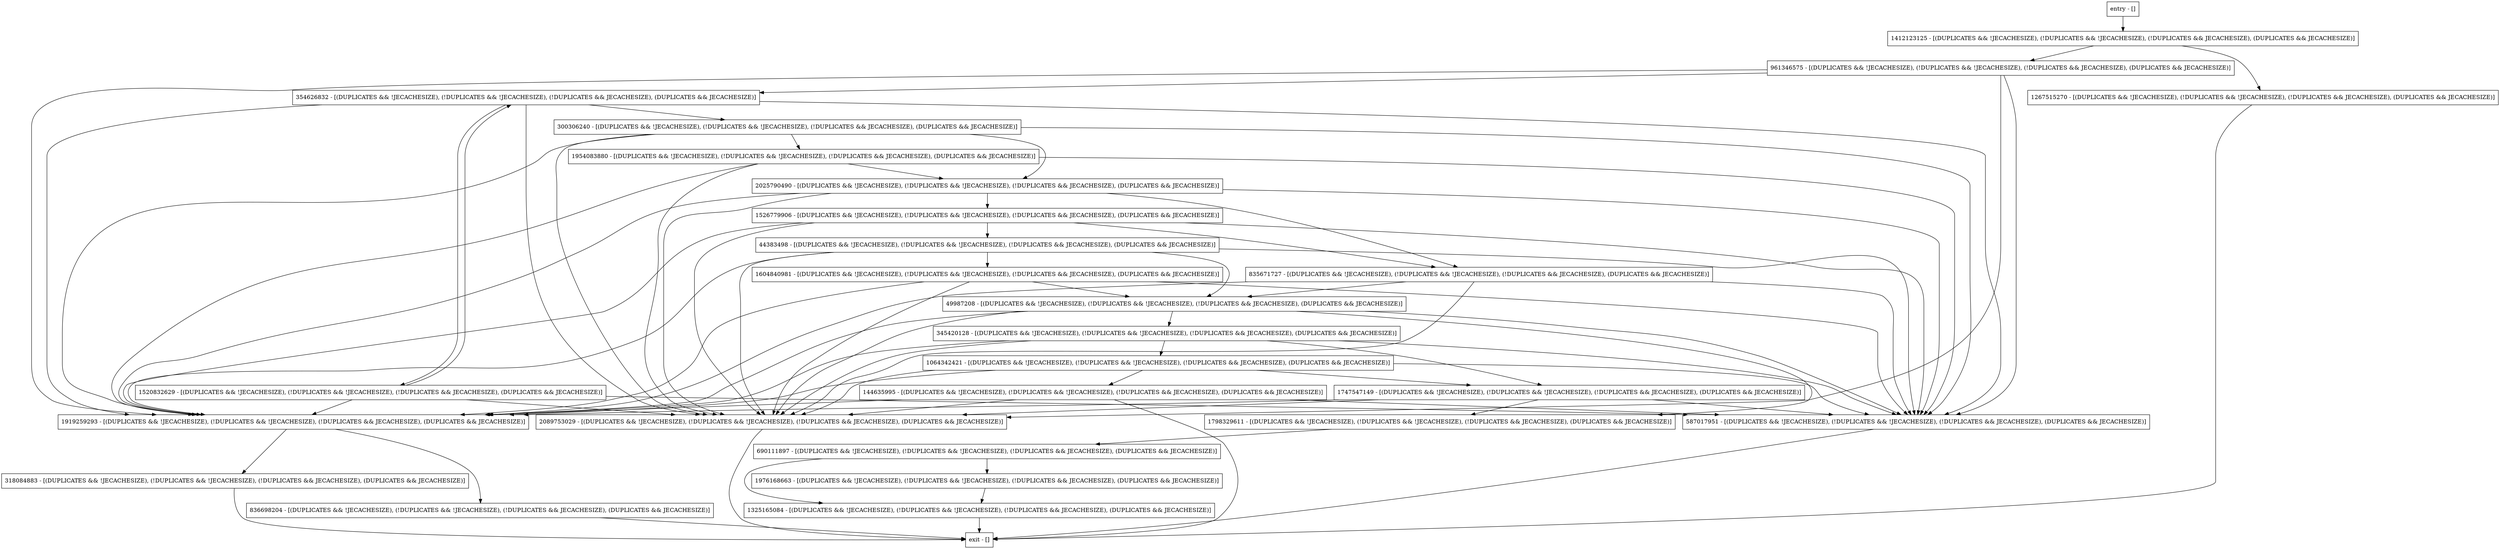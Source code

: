 digraph log {
node [shape=record];
300306240 [label="300306240 - [(DUPLICATES && !JECACHESIZE), (!DUPLICATES && !JECACHESIZE), (!DUPLICATES && JECACHESIZE), (DUPLICATES && JECACHESIZE)]"];
835671727 [label="835671727 - [(DUPLICATES && !JECACHESIZE), (!DUPLICATES && !JECACHESIZE), (!DUPLICATES && JECACHESIZE), (DUPLICATES && JECACHESIZE)]"];
1798329611 [label="1798329611 - [(DUPLICATES && !JECACHESIZE), (!DUPLICATES && !JECACHESIZE), (!DUPLICATES && JECACHESIZE), (DUPLICATES && JECACHESIZE)]"];
144635995 [label="144635995 - [(DUPLICATES && !JECACHESIZE), (!DUPLICATES && !JECACHESIZE), (!DUPLICATES && JECACHESIZE), (DUPLICATES && JECACHESIZE)]"];
1976168663 [label="1976168663 - [(DUPLICATES && !JECACHESIZE), (!DUPLICATES && !JECACHESIZE), (!DUPLICATES && JECACHESIZE), (DUPLICATES && JECACHESIZE)]"];
2089753029 [label="2089753029 - [(DUPLICATES && !JECACHESIZE), (!DUPLICATES && !JECACHESIZE), (!DUPLICATES && JECACHESIZE), (DUPLICATES && JECACHESIZE)]"];
318084883 [label="318084883 - [(DUPLICATES && !JECACHESIZE), (!DUPLICATES && !JECACHESIZE), (!DUPLICATES && JECACHESIZE), (DUPLICATES && JECACHESIZE)]"];
44383498 [label="44383498 - [(DUPLICATES && !JECACHESIZE), (!DUPLICATES && !JECACHESIZE), (!DUPLICATES && JECACHESIZE), (DUPLICATES && JECACHESIZE)]"];
690111897 [label="690111897 - [(DUPLICATES && !JECACHESIZE), (!DUPLICATES && !JECACHESIZE), (!DUPLICATES && JECACHESIZE), (DUPLICATES && JECACHESIZE)]"];
2025790490 [label="2025790490 - [(DUPLICATES && !JECACHESIZE), (!DUPLICATES && !JECACHESIZE), (!DUPLICATES && JECACHESIZE), (DUPLICATES && JECACHESIZE)]"];
1604840981 [label="1604840981 - [(DUPLICATES && !JECACHESIZE), (!DUPLICATES && !JECACHESIZE), (!DUPLICATES && JECACHESIZE), (DUPLICATES && JECACHESIZE)]"];
836698204 [label="836698204 - [(DUPLICATES && !JECACHESIZE), (!DUPLICATES && !JECACHESIZE), (!DUPLICATES && JECACHESIZE), (DUPLICATES && JECACHESIZE)]"];
1064342421 [label="1064342421 - [(DUPLICATES && !JECACHESIZE), (!DUPLICATES && !JECACHESIZE), (!DUPLICATES && JECACHESIZE), (DUPLICATES && JECACHESIZE)]"];
1325165084 [label="1325165084 - [(DUPLICATES && !JECACHESIZE), (!DUPLICATES && !JECACHESIZE), (!DUPLICATES && JECACHESIZE), (DUPLICATES && JECACHESIZE)]"];
345420128 [label="345420128 - [(DUPLICATES && !JECACHESIZE), (!DUPLICATES && !JECACHESIZE), (!DUPLICATES && JECACHESIZE), (DUPLICATES && JECACHESIZE)]"];
1267515270 [label="1267515270 - [(DUPLICATES && !JECACHESIZE), (!DUPLICATES && !JECACHESIZE), (!DUPLICATES && JECACHESIZE), (DUPLICATES && JECACHESIZE)]"];
587017951 [label="587017951 - [(DUPLICATES && !JECACHESIZE), (!DUPLICATES && !JECACHESIZE), (!DUPLICATES && JECACHESIZE), (DUPLICATES && JECACHESIZE)]"];
354626832 [label="354626832 - [(DUPLICATES && !JECACHESIZE), (!DUPLICATES && !JECACHESIZE), (!DUPLICATES && JECACHESIZE), (DUPLICATES && JECACHESIZE)]"];
1954083880 [label="1954083880 - [(DUPLICATES && !JECACHESIZE), (!DUPLICATES && !JECACHESIZE), (!DUPLICATES && JECACHESIZE), (DUPLICATES && JECACHESIZE)]"];
1526779906 [label="1526779906 - [(DUPLICATES && !JECACHESIZE), (!DUPLICATES && !JECACHESIZE), (!DUPLICATES && JECACHESIZE), (DUPLICATES && JECACHESIZE)]"];
entry [label="entry - []"];
exit [label="exit - []"];
49987208 [label="49987208 - [(DUPLICATES && !JECACHESIZE), (!DUPLICATES && !JECACHESIZE), (!DUPLICATES && JECACHESIZE), (DUPLICATES && JECACHESIZE)]"];
961346575 [label="961346575 - [(DUPLICATES && !JECACHESIZE), (!DUPLICATES && !JECACHESIZE), (!DUPLICATES && JECACHESIZE), (DUPLICATES && JECACHESIZE)]"];
1919259293 [label="1919259293 - [(DUPLICATES && !JECACHESIZE), (!DUPLICATES && !JECACHESIZE), (!DUPLICATES && JECACHESIZE), (DUPLICATES && JECACHESIZE)]"];
1412123125 [label="1412123125 - [(DUPLICATES && !JECACHESIZE), (!DUPLICATES && !JECACHESIZE), (!DUPLICATES && JECACHESIZE), (DUPLICATES && JECACHESIZE)]"];
1747547149 [label="1747547149 - [(DUPLICATES && !JECACHESIZE), (!DUPLICATES && !JECACHESIZE), (!DUPLICATES && JECACHESIZE), (DUPLICATES && JECACHESIZE)]"];
1520832629 [label="1520832629 - [(DUPLICATES && !JECACHESIZE), (!DUPLICATES && !JECACHESIZE), (!DUPLICATES && JECACHESIZE), (DUPLICATES && JECACHESIZE)]"];
entry;
exit;
300306240 -> 2025790490;
300306240 -> 1919259293;
300306240 -> 587017951;
300306240 -> 2089753029;
300306240 -> 1954083880;
835671727 -> 49987208;
835671727 -> 1919259293;
835671727 -> 587017951;
835671727 -> 2089753029;
1798329611 -> 690111897;
144635995 -> exit;
144635995 -> 1919259293;
144635995 -> 587017951;
144635995 -> 2089753029;
1976168663 -> 1325165084;
2089753029 -> exit;
318084883 -> exit;
44383498 -> 49987208;
44383498 -> 1919259293;
44383498 -> 1604840981;
44383498 -> 587017951;
44383498 -> 2089753029;
690111897 -> 1325165084;
690111897 -> 1976168663;
2025790490 -> 835671727;
2025790490 -> 1919259293;
2025790490 -> 587017951;
2025790490 -> 2089753029;
2025790490 -> 1526779906;
1604840981 -> 49987208;
1604840981 -> 1919259293;
1604840981 -> 587017951;
1604840981 -> 2089753029;
836698204 -> exit;
1064342421 -> 144635995;
1064342421 -> 1919259293;
1064342421 -> 1747547149;
1064342421 -> 587017951;
1064342421 -> 2089753029;
1325165084 -> exit;
345420128 -> 1919259293;
345420128 -> 1747547149;
345420128 -> 587017951;
345420128 -> 1064342421;
345420128 -> 2089753029;
1267515270 -> exit;
587017951 -> exit;
354626832 -> 300306240;
354626832 -> 1919259293;
354626832 -> 587017951;
354626832 -> 1520832629;
354626832 -> 2089753029;
1954083880 -> 2025790490;
1954083880 -> 1919259293;
1954083880 -> 587017951;
1954083880 -> 2089753029;
1526779906 -> 44383498;
1526779906 -> 835671727;
1526779906 -> 1919259293;
1526779906 -> 587017951;
1526779906 -> 2089753029;
entry -> 1412123125;
49987208 -> 1798329611;
49987208 -> 345420128;
49987208 -> 1919259293;
49987208 -> 587017951;
49987208 -> 2089753029;
961346575 -> 1919259293;
961346575 -> 354626832;
961346575 -> 587017951;
961346575 -> 2089753029;
1919259293 -> 836698204;
1919259293 -> 318084883;
1412123125 -> 961346575;
1412123125 -> 1267515270;
1747547149 -> 1798329611;
1747547149 -> 1919259293;
1747547149 -> 587017951;
1747547149 -> 2089753029;
1520832629 -> 1919259293;
1520832629 -> 354626832;
1520832629 -> 587017951;
1520832629 -> 2089753029;
}
